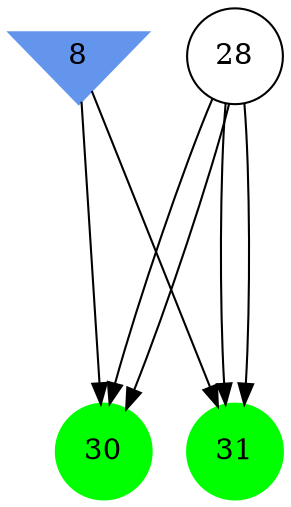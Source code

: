 digraph brain {
	ranksep=2.0;
	8 [shape=invtriangle,style=filled,color=cornflowerblue];
	28 [shape=circle,color=black];
	30 [shape=circle,style=filled,color=green];
	31 [shape=circle,style=filled,color=green];
	28	->	31;
	28	->	30;
	28	->	31;
	28	->	30;
	8	->	31;
	8	->	30;
	{ rank=same; 8; }
	{ rank=same; 28; }
	{ rank=same; 30; 31; }
}
